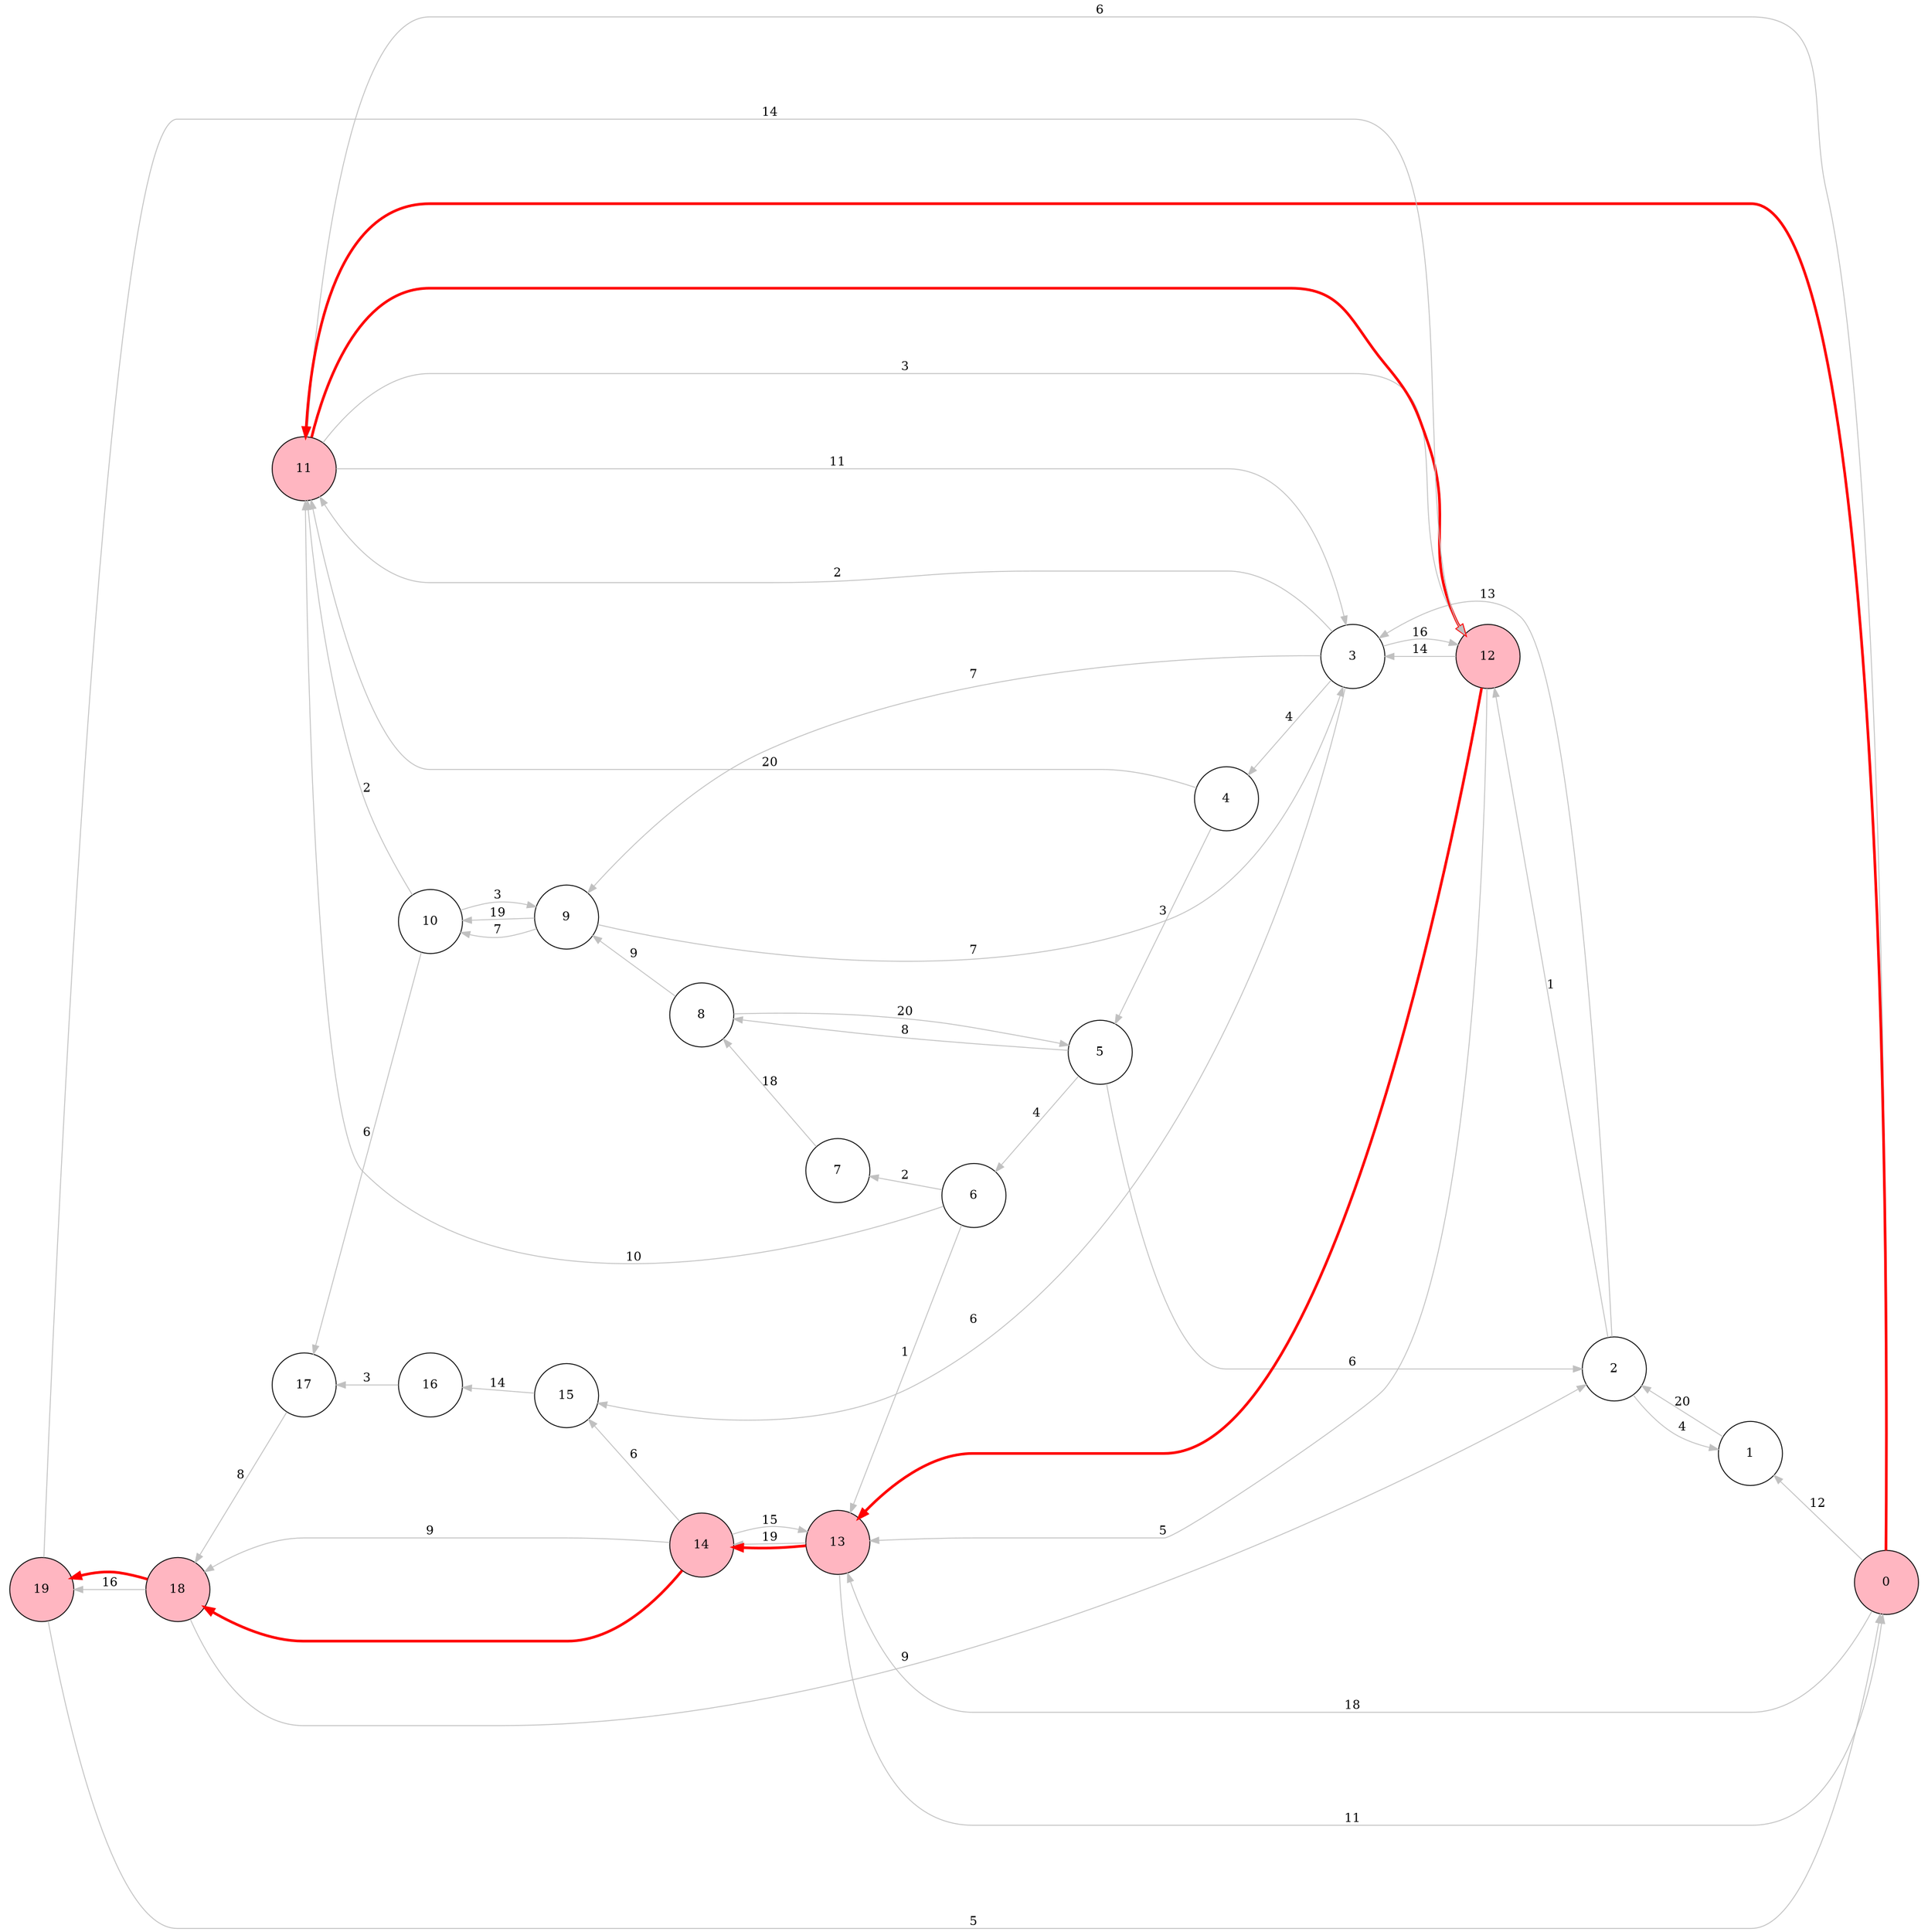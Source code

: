digraph G {
    rankdir=RL;
    size="30,20";
    ratio=fill;
    node [shape=circle, fixedsize=true, width=1];
    0 -> 1 [label="12", color=gray];
    1 -> 2 [label="20", color=gray];
    2 -> 3 [label="13", color=gray];
    3 -> 4 [label="4", color=gray];
    4 -> 5 [label="3", color=gray];
    5 -> 6 [label="4", color=gray];
    6 -> 7 [label="2", color=gray];
    7 -> 8 [label="18", color=gray];
    8 -> 9 [label="9", color=gray];
    9 -> 10 [label="19", color=gray];
    10 -> 11 [label="2", color=gray];
    11 -> 12 [label="3", color=gray];
    12 -> 13 [label="5", color=gray];
    13 -> 14 [label="19", color=gray];
    14 -> 15 [label="6", color=gray];
    15 -> 16 [label="14", color=gray];
    16 -> 17 [label="3", color=gray];
    17 -> 18 [label="8", color=gray];
    18 -> 19 [label="16", color=gray];
    19 -> 0 [label="5", color=gray];
    13 -> 0 [label="11", color=gray];
    0 -> 13 [label="18", color=gray];
    14 -> 13 [label="15", color=gray];
    11 -> 3 [label="11", color=gray];
    3 -> 11 [label="2", color=gray];
    9 -> 3 [label="7", color=gray];
    3 -> 9 [label="7", color=gray];
    10 -> 9 [label="3", color=gray];
    9 -> 10 [label="7", color=gray];
    19 -> 12 [label="14", color=gray];
    4 -> 11 [label="20", color=gray];
    12 -> 3 [label="14", color=gray];
    3 -> 12 [label="16", color=gray];
    8 -> 5 [label="20", color=gray];
    5 -> 8 [label="8", color=gray];
    5 -> 2 [label="6", color=gray];
    10 -> 17 [label="6", color=gray];
    2 -> 1 [label="4", color=gray];
    3 -> 15 [label="6", color=gray];
    2 -> 12 [label="1", color=gray];
    6 -> 13 [label="1", color=gray];
    14 -> 18 [label="9", color=gray];
    0 -> 11 [label="6", color=gray];
    6 -> 11 [label="10", color=gray];
    18 -> 2 [label="9", color=gray];
    0 [style=filled, fillcolor=lightpink];
    11 [style=filled, fillcolor=lightpink];
    12 [style=filled, fillcolor=lightpink];
    13 [style=filled, fillcolor=lightpink];
    14 [style=filled, fillcolor=lightpink];
    18 [style=filled, fillcolor=lightpink];
    19 [style=filled, fillcolor=lightpink];
    0 -> 11 [color=red, penwidth=3.0];
    11 -> 12 [color=red, penwidth=3.0];
    12 -> 13 [color=red, penwidth=3.0];
    13 -> 14 [color=red, penwidth=3.0];
    14 -> 18 [color=red, penwidth=3.0];
    18 -> 19 [color=red, penwidth=3.0];
}
